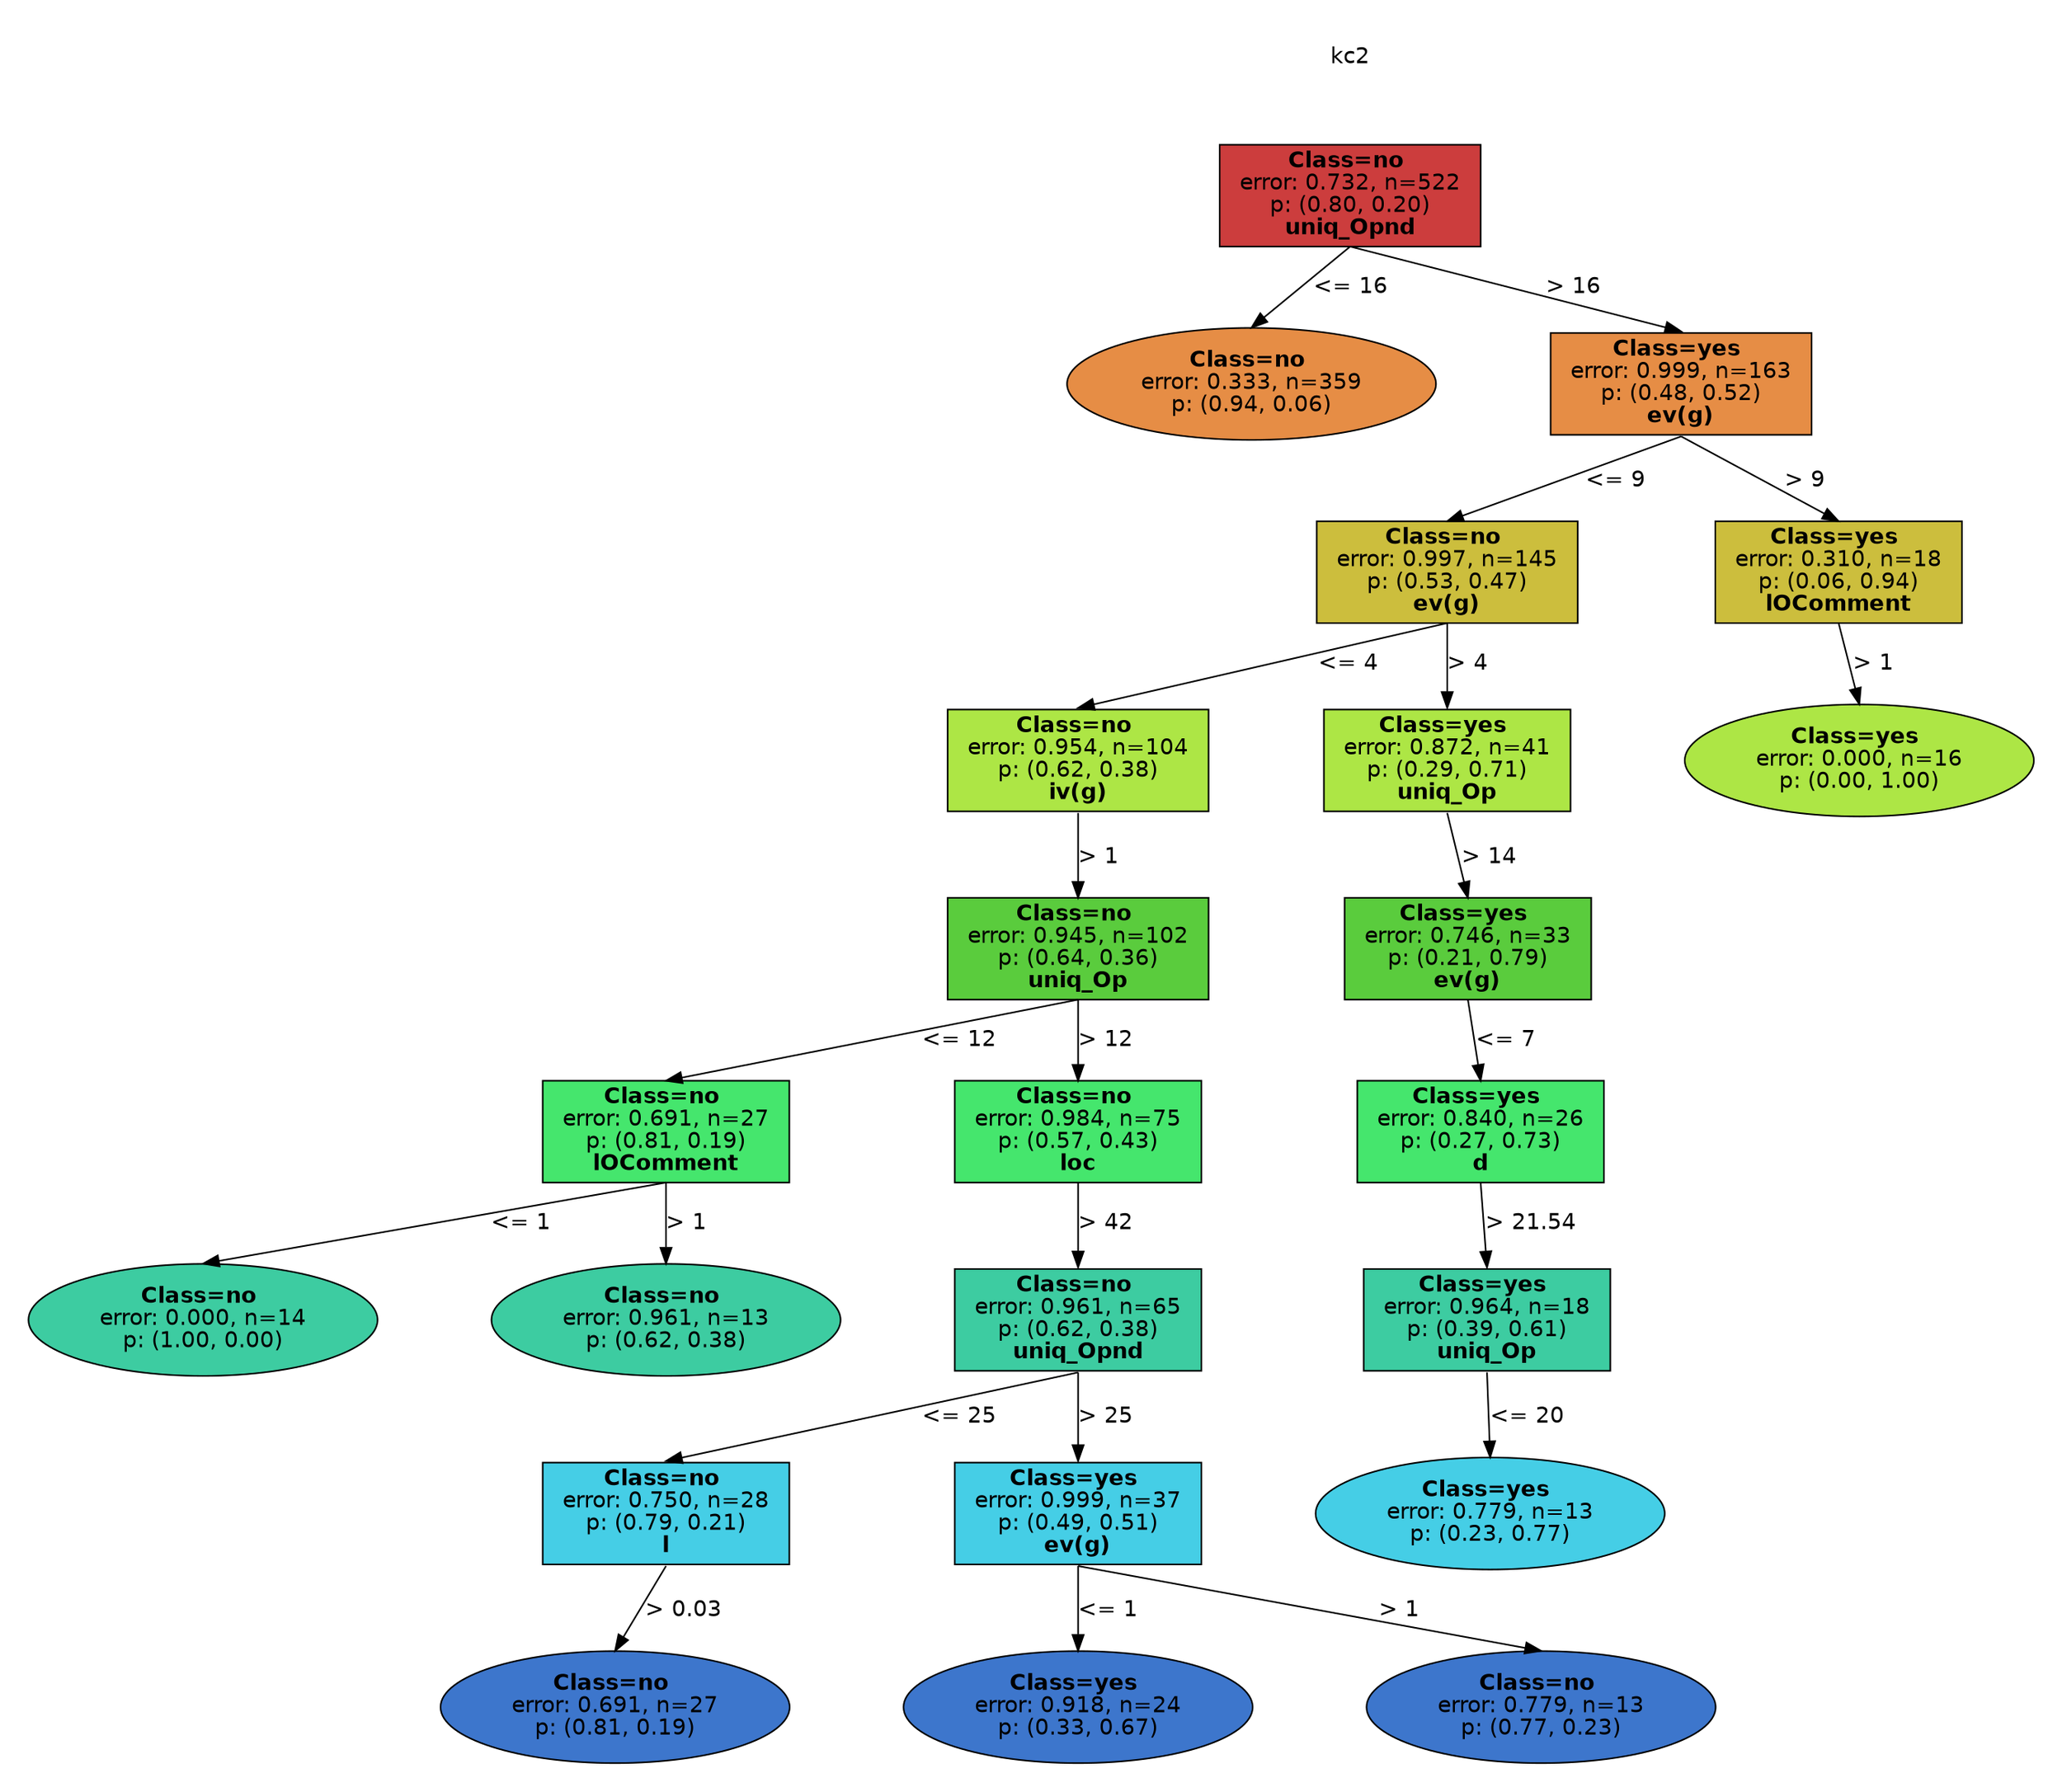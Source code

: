 digraph Tree {
splines=false;
graph [pad=".25", ranksep="0.5", nodesep="1"];
node [shape=rect, style="filled", color="black", fontname="helvetica",fillcolor="white"] ;
edge [fontname="helvetica"] ;
0 [label="kc2", shape=plaintext];
0:s -> 1:n [style=invis];   
1 [label=<<b> Class=no </b> <br/> error: 0.732, n=522 <br/> p: (0.80, 0.20) <br/><b>uniq_Opnd</b>>, fillcolor="0.000 0.7 0.800", shape="rect"];
2 [label=<<b> Class=no </b> <br/> error: 0.333, n=359 <br/> p: (0.94, 0.06) >, fillcolor="0.075 0.7 0.900", shape="oval"];
1:s -> 2:n [label="<= 16"] ;
3 [label=<<b> Class=yes </b> <br/> error: 0.999, n=163 <br/> p: (0.48, 0.52) <br/><b>ev(g)</b>>, fillcolor="0.075 0.7 0.900", shape="rect"];
1:s -> 3:n [label="> 16"] ;
4 [label=<<b> Class=no </b> <br/> error: 0.997, n=145 <br/> p: (0.53, 0.47) <br/><b>ev(g)</b>>, fillcolor="0.150 0.7 0.800", shape="rect"];
3:s -> 4:n [label="<= 9"] ;
5 [label=<<b> Class=no </b> <br/> error: 0.954, n=104 <br/> p: (0.62, 0.38) <br/><b>iv(g)</b>>, fillcolor="0.225 0.7 0.900", shape="rect"];
4:s -> 5:n [label="<= 4"] ;
6 [label=<<b> Class=no </b> <br/> error: 0.945, n=102 <br/> p: (0.64, 0.36) <br/><b>uniq_Op</b>>, fillcolor="0.300 0.7 0.800", shape="rect"];
5:s -> 6:n [label="> 1"] ;
7 [label=<<b> Class=no </b> <br/> error: 0.691, n=27 <br/> p: (0.81, 0.19) <br/><b>lOComment</b>>, fillcolor="0.375 0.7 0.900", shape="rect"];
6:s -> 7:n [label="<= 12"] ;
8 [label=<<b> Class=no </b> <br/> error: 0.000, n=14 <br/> p: (1.00, 0.00) >, fillcolor="0.450 0.7 0.800", shape="oval"];
7:s -> 8:n [label="<= 1"] ;
9 [label=<<b> Class=no </b> <br/> error: 0.961, n=13 <br/> p: (0.62, 0.38) >, fillcolor="0.450 0.7 0.800", shape="oval"];
7:s -> 9:n [label="> 1"] ;
10 [label=<<b> Class=no </b> <br/> error: 0.984, n=75 <br/> p: (0.57, 0.43) <br/><b>loc</b>>, fillcolor="0.375 0.7 0.900", shape="rect"];
6:s -> 10:n [label="> 12"] ;
11 [label=<<b> Class=no </b> <br/> error: 0.961, n=65 <br/> p: (0.62, 0.38) <br/><b>uniq_Opnd</b>>, fillcolor="0.450 0.7 0.800", shape="rect"];
10:s -> 11:n [label="> 42"] ;
12 [label=<<b> Class=no </b> <br/> error: 0.750, n=28 <br/> p: (0.79, 0.21) <br/><b>l</b>>, fillcolor="0.525 0.7 0.900", shape="rect"];
11:s -> 12:n [label="<= 25"] ;
13 [label=<<b> Class=no </b> <br/> error: 0.691, n=27 <br/> p: (0.81, 0.19) >, fillcolor="0.600 0.7 0.800", shape="oval"];
12:s -> 13:n [label="> 0.03"] ;
14 [label=<<b> Class=yes </b> <br/> error: 0.999, n=37 <br/> p: (0.49, 0.51) <br/><b>ev(g)</b>>, fillcolor="0.525 0.7 0.900", shape="rect"];
11:s -> 14:n [label="> 25"] ;
15 [label=<<b> Class=yes </b> <br/> error: 0.918, n=24 <br/> p: (0.33, 0.67) >, fillcolor="0.600 0.7 0.800", shape="oval"];
14:s -> 15:n [label="<= 1"] ;
16 [label=<<b> Class=no </b> <br/> error: 0.779, n=13 <br/> p: (0.77, 0.23) >, fillcolor="0.600 0.7 0.800", shape="oval"];
14:s -> 16:n [label="> 1"] ;
17 [label=<<b> Class=yes </b> <br/> error: 0.872, n=41 <br/> p: (0.29, 0.71) <br/><b>uniq_Op</b>>, fillcolor="0.225 0.7 0.900", shape="rect"];
4:s -> 17:n [label="> 4"] ;
18 [label=<<b> Class=yes </b> <br/> error: 0.746, n=33 <br/> p: (0.21, 0.79) <br/><b>ev(g)</b>>, fillcolor="0.300 0.7 0.800", shape="rect"];
17:s -> 18:n [label="> 14"] ;
19 [label=<<b> Class=yes </b> <br/> error: 0.840, n=26 <br/> p: (0.27, 0.73) <br/><b>d</b>>, fillcolor="0.375 0.7 0.900", shape="rect"];
18:s -> 19:n [label="<= 7"] ;
20 [label=<<b> Class=yes </b> <br/> error: 0.964, n=18 <br/> p: (0.39, 0.61) <br/><b>uniq_Op</b>>, fillcolor="0.450 0.7 0.800", shape="rect"];
19:s -> 20:n [label="> 21.54"] ;
21 [label=<<b> Class=yes </b> <br/> error: 0.779, n=13 <br/> p: (0.23, 0.77) >, fillcolor="0.525 0.7 0.900", shape="oval"];
20:s -> 21:n [label="<= 20"] ;
22 [label=<<b> Class=yes </b> <br/> error: 0.310, n=18 <br/> p: (0.06, 0.94) <br/><b>lOComment</b>>, fillcolor="0.150 0.7 0.800", shape="rect"];
3:s -> 22:n [label="> 9"] ;
23 [label=<<b> Class=yes </b> <br/> error: 0.000, n=16 <br/> p: (0.00, 1.00) >, fillcolor="0.225 0.7 0.900", shape="oval"];
22:s -> 23:n [label="> 1"] ;

}
